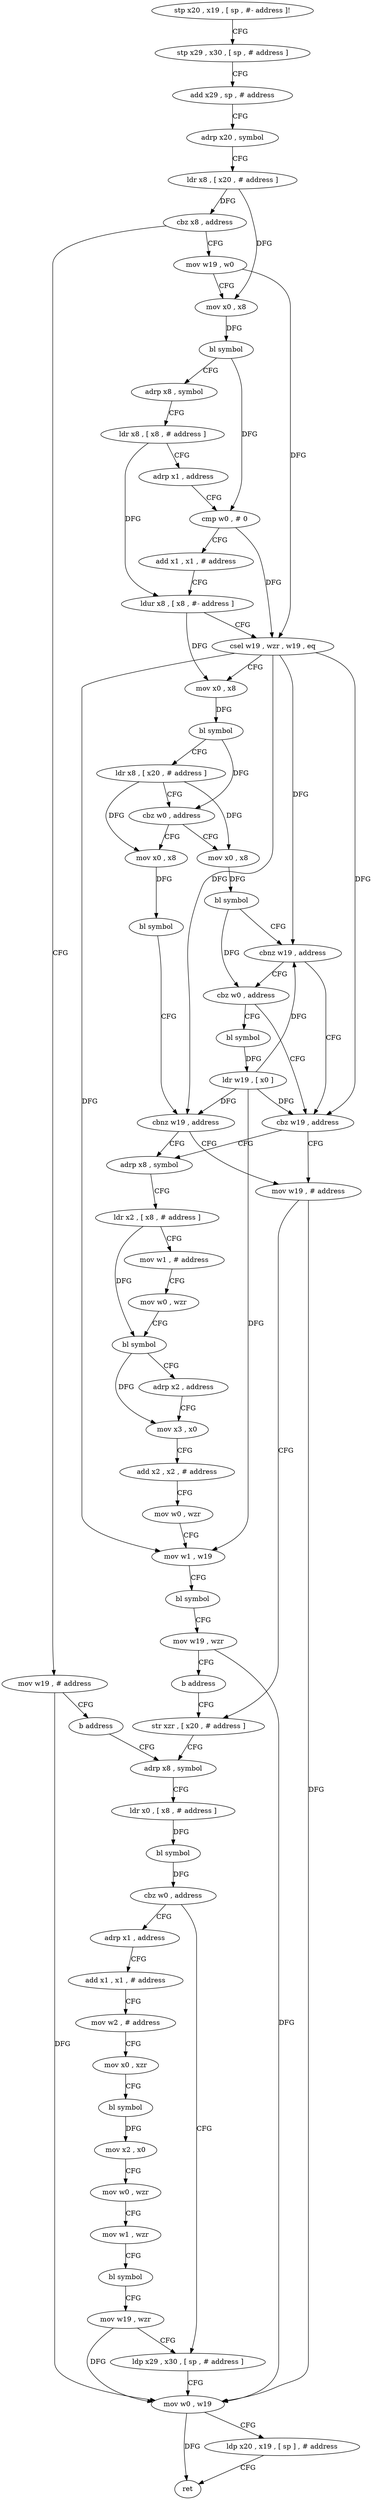 digraph "func" {
"4211484" [label = "stp x20 , x19 , [ sp , #- address ]!" ]
"4211488" [label = "stp x29 , x30 , [ sp , # address ]" ]
"4211492" [label = "add x29 , sp , # address" ]
"4211496" [label = "adrp x20 , symbol" ]
"4211500" [label = "ldr x8 , [ x20 , # address ]" ]
"4211504" [label = "cbz x8 , address" ]
"4211644" [label = "mov w19 , # address" ]
"4211508" [label = "mov w19 , w0" ]
"4211648" [label = "b address" ]
"4211672" [label = "adrp x8 , symbol" ]
"4211512" [label = "mov x0 , x8" ]
"4211516" [label = "bl symbol" ]
"4211520" [label = "adrp x8 , symbol" ]
"4211524" [label = "ldr x8 , [ x8 , # address ]" ]
"4211528" [label = "adrp x1 , address" ]
"4211532" [label = "cmp w0 , # 0" ]
"4211536" [label = "add x1 , x1 , # address" ]
"4211540" [label = "ldur x8 , [ x8 , #- address ]" ]
"4211544" [label = "csel w19 , wzr , w19 , eq" ]
"4211548" [label = "mov x0 , x8" ]
"4211552" [label = "bl symbol" ]
"4211556" [label = "ldr x8 , [ x20 , # address ]" ]
"4211560" [label = "cbz w0 , address" ]
"4211652" [label = "mov x0 , x8" ]
"4211564" [label = "mov x0 , x8" ]
"4211676" [label = "ldr x0 , [ x8 , # address ]" ]
"4211680" [label = "bl symbol" ]
"4211684" [label = "cbz w0 , address" ]
"4211728" [label = "ldp x29 , x30 , [ sp , # address ]" ]
"4211688" [label = "adrp x1 , address" ]
"4211656" [label = "bl symbol" ]
"4211660" [label = "cbnz w19 , address" ]
"4211592" [label = "adrp x8 , symbol" ]
"4211664" [label = "mov w19 , # address" ]
"4211568" [label = "bl symbol" ]
"4211572" [label = "cbnz w19 , address" ]
"4211588" [label = "cbz w19 , address" ]
"4211576" [label = "cbz w0 , address" ]
"4211732" [label = "mov w0 , w19" ]
"4211736" [label = "ldp x20 , x19 , [ sp ] , # address" ]
"4211740" [label = "ret" ]
"4211692" [label = "add x1 , x1 , # address" ]
"4211696" [label = "mov w2 , # address" ]
"4211700" [label = "mov x0 , xzr" ]
"4211704" [label = "bl symbol" ]
"4211708" [label = "mov x2 , x0" ]
"4211712" [label = "mov w0 , wzr" ]
"4211716" [label = "mov w1 , wzr" ]
"4211720" [label = "bl symbol" ]
"4211724" [label = "mov w19 , wzr" ]
"4211596" [label = "ldr x2 , [ x8 , # address ]" ]
"4211600" [label = "mov w1 , # address" ]
"4211604" [label = "mov w0 , wzr" ]
"4211608" [label = "bl symbol" ]
"4211612" [label = "adrp x2 , address" ]
"4211616" [label = "mov x3 , x0" ]
"4211620" [label = "add x2 , x2 , # address" ]
"4211624" [label = "mov w0 , wzr" ]
"4211628" [label = "mov w1 , w19" ]
"4211632" [label = "bl symbol" ]
"4211636" [label = "mov w19 , wzr" ]
"4211640" [label = "b address" ]
"4211668" [label = "str xzr , [ x20 , # address ]" ]
"4211580" [label = "bl symbol" ]
"4211584" [label = "ldr w19 , [ x0 ]" ]
"4211484" -> "4211488" [ label = "CFG" ]
"4211488" -> "4211492" [ label = "CFG" ]
"4211492" -> "4211496" [ label = "CFG" ]
"4211496" -> "4211500" [ label = "CFG" ]
"4211500" -> "4211504" [ label = "DFG" ]
"4211500" -> "4211512" [ label = "DFG" ]
"4211504" -> "4211644" [ label = "CFG" ]
"4211504" -> "4211508" [ label = "CFG" ]
"4211644" -> "4211648" [ label = "CFG" ]
"4211644" -> "4211732" [ label = "DFG" ]
"4211508" -> "4211512" [ label = "CFG" ]
"4211508" -> "4211544" [ label = "DFG" ]
"4211648" -> "4211672" [ label = "CFG" ]
"4211672" -> "4211676" [ label = "CFG" ]
"4211512" -> "4211516" [ label = "DFG" ]
"4211516" -> "4211520" [ label = "CFG" ]
"4211516" -> "4211532" [ label = "DFG" ]
"4211520" -> "4211524" [ label = "CFG" ]
"4211524" -> "4211528" [ label = "CFG" ]
"4211524" -> "4211540" [ label = "DFG" ]
"4211528" -> "4211532" [ label = "CFG" ]
"4211532" -> "4211536" [ label = "CFG" ]
"4211532" -> "4211544" [ label = "DFG" ]
"4211536" -> "4211540" [ label = "CFG" ]
"4211540" -> "4211544" [ label = "CFG" ]
"4211540" -> "4211548" [ label = "DFG" ]
"4211544" -> "4211548" [ label = "CFG" ]
"4211544" -> "4211660" [ label = "DFG" ]
"4211544" -> "4211572" [ label = "DFG" ]
"4211544" -> "4211628" [ label = "DFG" ]
"4211544" -> "4211588" [ label = "DFG" ]
"4211548" -> "4211552" [ label = "DFG" ]
"4211552" -> "4211556" [ label = "CFG" ]
"4211552" -> "4211560" [ label = "DFG" ]
"4211556" -> "4211560" [ label = "CFG" ]
"4211556" -> "4211652" [ label = "DFG" ]
"4211556" -> "4211564" [ label = "DFG" ]
"4211560" -> "4211652" [ label = "CFG" ]
"4211560" -> "4211564" [ label = "CFG" ]
"4211652" -> "4211656" [ label = "DFG" ]
"4211564" -> "4211568" [ label = "DFG" ]
"4211676" -> "4211680" [ label = "DFG" ]
"4211680" -> "4211684" [ label = "DFG" ]
"4211684" -> "4211728" [ label = "CFG" ]
"4211684" -> "4211688" [ label = "CFG" ]
"4211728" -> "4211732" [ label = "CFG" ]
"4211688" -> "4211692" [ label = "CFG" ]
"4211656" -> "4211660" [ label = "CFG" ]
"4211660" -> "4211592" [ label = "CFG" ]
"4211660" -> "4211664" [ label = "CFG" ]
"4211592" -> "4211596" [ label = "CFG" ]
"4211664" -> "4211668" [ label = "CFG" ]
"4211664" -> "4211732" [ label = "DFG" ]
"4211568" -> "4211572" [ label = "CFG" ]
"4211568" -> "4211576" [ label = "DFG" ]
"4211572" -> "4211588" [ label = "CFG" ]
"4211572" -> "4211576" [ label = "CFG" ]
"4211588" -> "4211664" [ label = "CFG" ]
"4211588" -> "4211592" [ label = "CFG" ]
"4211576" -> "4211588" [ label = "CFG" ]
"4211576" -> "4211580" [ label = "CFG" ]
"4211732" -> "4211736" [ label = "CFG" ]
"4211732" -> "4211740" [ label = "DFG" ]
"4211736" -> "4211740" [ label = "CFG" ]
"4211692" -> "4211696" [ label = "CFG" ]
"4211696" -> "4211700" [ label = "CFG" ]
"4211700" -> "4211704" [ label = "CFG" ]
"4211704" -> "4211708" [ label = "DFG" ]
"4211708" -> "4211712" [ label = "CFG" ]
"4211712" -> "4211716" [ label = "CFG" ]
"4211716" -> "4211720" [ label = "CFG" ]
"4211720" -> "4211724" [ label = "CFG" ]
"4211724" -> "4211728" [ label = "CFG" ]
"4211724" -> "4211732" [ label = "DFG" ]
"4211596" -> "4211600" [ label = "CFG" ]
"4211596" -> "4211608" [ label = "DFG" ]
"4211600" -> "4211604" [ label = "CFG" ]
"4211604" -> "4211608" [ label = "CFG" ]
"4211608" -> "4211612" [ label = "CFG" ]
"4211608" -> "4211616" [ label = "DFG" ]
"4211612" -> "4211616" [ label = "CFG" ]
"4211616" -> "4211620" [ label = "CFG" ]
"4211620" -> "4211624" [ label = "CFG" ]
"4211624" -> "4211628" [ label = "CFG" ]
"4211628" -> "4211632" [ label = "CFG" ]
"4211632" -> "4211636" [ label = "CFG" ]
"4211636" -> "4211640" [ label = "CFG" ]
"4211636" -> "4211732" [ label = "DFG" ]
"4211640" -> "4211668" [ label = "CFG" ]
"4211668" -> "4211672" [ label = "CFG" ]
"4211580" -> "4211584" [ label = "DFG" ]
"4211584" -> "4211588" [ label = "DFG" ]
"4211584" -> "4211660" [ label = "DFG" ]
"4211584" -> "4211572" [ label = "DFG" ]
"4211584" -> "4211628" [ label = "DFG" ]
}

